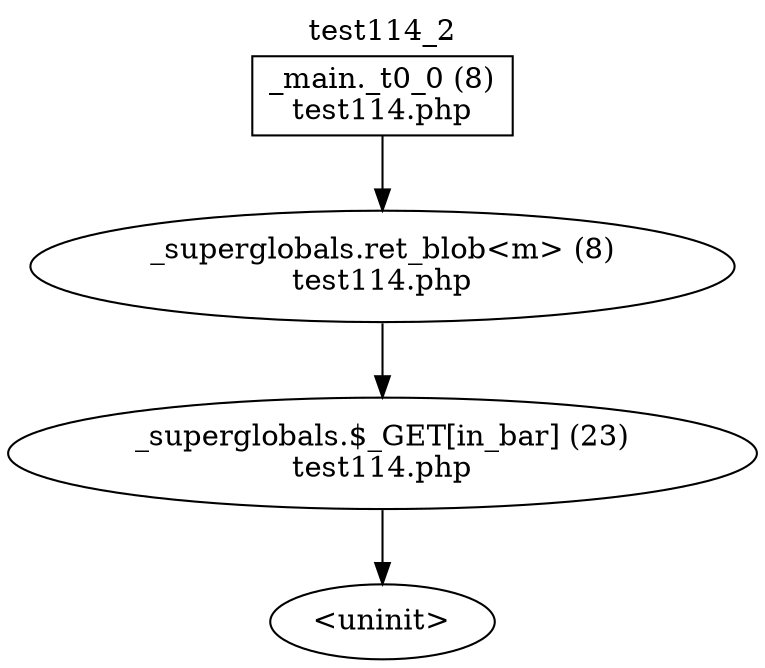 digraph cfg {
  label="test114_2";
  labelloc=t;
  n1 [shape=box, label="_main._t0_0 (8)\ntest114.php"];
  n2 [shape=ellipse, label="_superglobals.ret_blob<m> (8)\ntest114.php"];
  n3 [shape=ellipse, label="_superglobals.$_GET[in_bar] (23)\ntest114.php"];
  n4 [shape=ellipse, label="<uninit>"];
  n1 -> n2;
  n2 -> n3;
  n3 -> n4;
}
